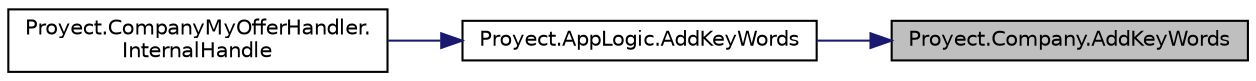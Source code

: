 digraph "Proyect.Company.AddKeyWords"
{
 // INTERACTIVE_SVG=YES
 // LATEX_PDF_SIZE
  edge [fontname="Helvetica",fontsize="10",labelfontname="Helvetica",labelfontsize="10"];
  node [fontname="Helvetica",fontsize="10",shape=record];
  rankdir="RL";
  Node1 [label="Proyect.Company.AddKeyWords",height=0.2,width=0.4,color="black", fillcolor="grey75", style="filled", fontcolor="black",tooltip="Agrega palabras clave a una oferta (Por expert)."];
  Node1 -> Node2 [dir="back",color="midnightblue",fontsize="10",style="solid",fontname="Helvetica"];
  Node2 [label="Proyect.AppLogic.AddKeyWords",height=0.2,width=0.4,color="black", fillcolor="white", style="filled",URL="$classProyect_1_1AppLogic.html#a7e215fd8b167f96c8daebe14217ed90c",tooltip="Agrega las palabras clave de una oferta. Le delaga la responsabilidad a Company (La epxerta)."];
  Node2 -> Node3 [dir="back",color="midnightblue",fontsize="10",style="solid",fontname="Helvetica"];
  Node3 [label="Proyect.CompanyMyOfferHandler.\lInternalHandle",height=0.2,width=0.4,color="black", fillcolor="white", style="filled",URL="$classProyect_1_1CompanyMyOfferHandler.html#a32af3162617a6937334c733af2d5d6d7",tooltip="Procesa el mensaje \"/registrar\" y retorna true; retorna false en caso contrario."];
}
